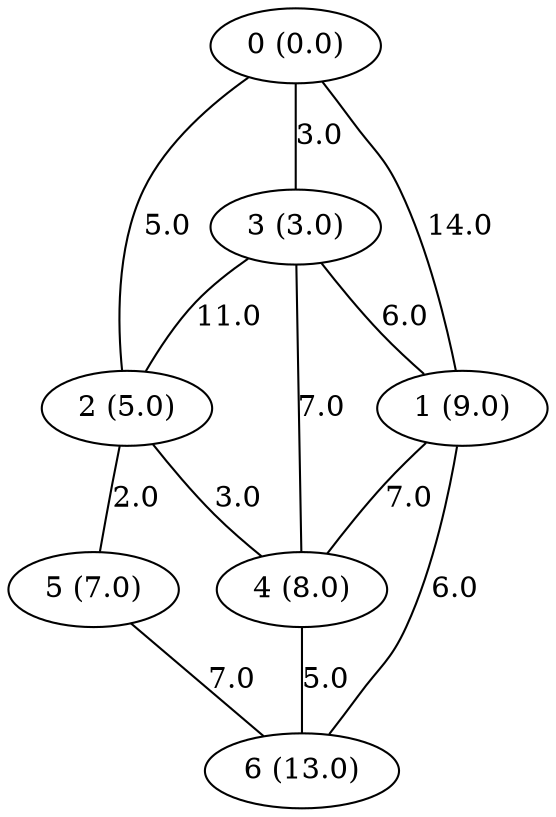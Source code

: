 // This is a weighted undirected graph
graph G {
  "0" [label="0 (0.0)"];
  "2" [label="2 (5.0)"];
  "3" [label="3 (3.0)"];
  "1" [label="1 (9.0)"];
  "6" [label="6 (13.0)"];
  "4" [label="4 (8.0)"];
  "5" [label="5 (7.0)"];
  "0" -- "2" [label="5.0"];
  "0" -- "3" [label="3.0"];
  "0" -- "1" [label="14.0"];
  "2" -- "5" [label="2.0"];
  "2" -- "4" [label="3.0"];
  "3" -- "2" [label="11.0"];
  "3" -- "4" [label="7.0"];
  "3" -- "1" [label="6.0"];
  "1" -- "6" [label="6.0"];
  "1" -- "4" [label="7.0"];
  "4" -- "6" [label="5.0"];
  "5" -- "6" [label="7.0"];
}
